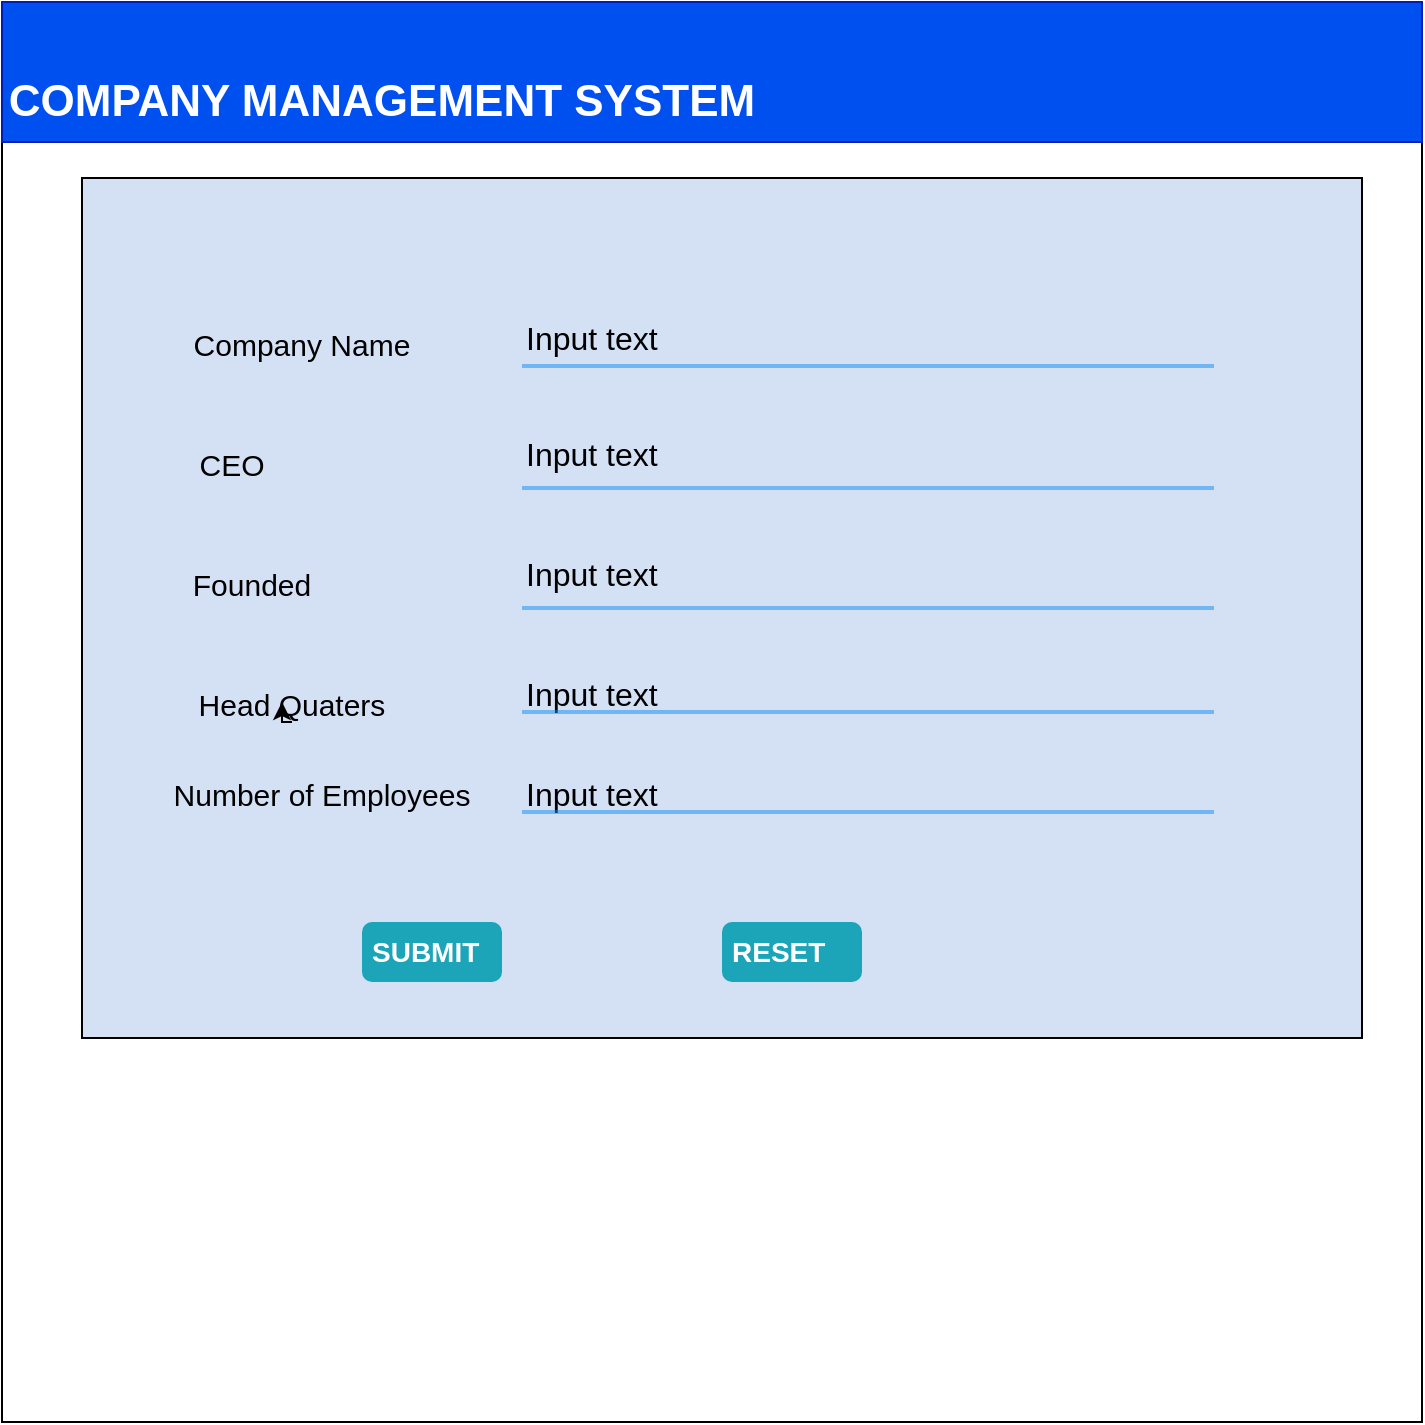 <mxfile version="16.5.6" type="github">
  <diagram id="xgklTtfRZ73jh45M1yFe" name="Page-1">
    <mxGraphModel dx="1038" dy="567" grid="1" gridSize="10" guides="1" tooltips="1" connect="1" arrows="1" fold="1" page="1" pageScale="1" pageWidth="850" pageHeight="1100" math="0" shadow="0">
      <root>
        <mxCell id="0" />
        <mxCell id="1" parent="0" />
        <mxCell id="a3G3dCAkB63PJOUpqbME-14" value="" style="whiteSpace=wrap;html=1;aspect=fixed;" vertex="1" parent="1">
          <mxGeometry x="40" y="40" width="710" height="710" as="geometry" />
        </mxCell>
        <mxCell id="a3G3dCAkB63PJOUpqbME-15" value="" style="rounded=0;whiteSpace=wrap;html=1;fillColor=#0050ef;strokeColor=#001DBC;fontColor=#ffffff;" vertex="1" parent="1">
          <mxGeometry x="40" y="40" width="710" height="70" as="geometry" />
        </mxCell>
        <mxCell id="a3G3dCAkB63PJOUpqbME-16" value="&lt;b&gt;&lt;font style=&quot;font-size: 22px&quot; color=&quot;#ffffff&quot;&gt;COMPANY MANAGEMENT SYSTEM&lt;/font&gt;&lt;/b&gt;" style="text;html=1;align=center;verticalAlign=middle;whiteSpace=wrap;rounded=0;" vertex="1" parent="1">
          <mxGeometry x="40" y="70" width="380" height="40" as="geometry" />
        </mxCell>
        <mxCell id="a3G3dCAkB63PJOUpqbME-19" value="" style="rounded=0;whiteSpace=wrap;html=1;fontSize=22;fontColor=#FFFFFF;fillColor=#D4E1F5;" vertex="1" parent="1">
          <mxGeometry x="80" y="128" width="640" height="430" as="geometry" />
        </mxCell>
        <mxCell id="a3G3dCAkB63PJOUpqbME-20" value="&lt;font color=&quot;#000000&quot; style=&quot;font-size: 15px&quot;&gt;Company Name&lt;/font&gt;" style="text;html=1;strokeColor=none;fillColor=none;align=center;verticalAlign=middle;whiteSpace=wrap;rounded=0;fontSize=22;fontColor=#FFFFFF;" vertex="1" parent="1">
          <mxGeometry x="120" y="200" width="140" height="20" as="geometry" />
        </mxCell>
        <mxCell id="a3G3dCAkB63PJOUpqbME-21" value="Input text" style="text;fontSize=16;verticalAlign=middle;strokeColor=none;fillColor=none;fontColor=#000000;" vertex="1" parent="1">
          <mxGeometry x="300" y="192" width="346" height="30" as="geometry" />
        </mxCell>
        <mxCell id="a3G3dCAkB63PJOUpqbME-22" value="" style="dashed=0;shape=line;strokeWidth=2;noLabel=1;strokeColor=#0C8CF2;opacity=50;fontSize=15;fontColor=#000000;fillColor=#D4E1F5;" vertex="1" parent="1">
          <mxGeometry x="300" y="217" width="346" height="10" as="geometry" />
        </mxCell>
        <mxCell id="a3G3dCAkB63PJOUpqbME-23" value="&lt;font color=&quot;#000000&quot; style=&quot;font-size: 15px&quot;&gt;CEO&lt;/font&gt;" style="text;html=1;strokeColor=none;fillColor=none;align=center;verticalAlign=middle;whiteSpace=wrap;rounded=0;fontSize=22;fontColor=#FFFFFF;" vertex="1" parent="1">
          <mxGeometry x="130" y="260" width="50" height="20" as="geometry" />
        </mxCell>
        <mxCell id="a3G3dCAkB63PJOUpqbME-24" value="Input text" style="text;fontSize=16;verticalAlign=middle;strokeColor=none;fillColor=none;fontColor=#000000;" vertex="1" parent="1">
          <mxGeometry x="300" y="250" width="346" height="30" as="geometry" />
        </mxCell>
        <mxCell id="a3G3dCAkB63PJOUpqbME-25" value="&lt;font color=&quot;#000000&quot; style=&quot;font-size: 15px&quot;&gt;Founded&lt;/font&gt;" style="text;html=1;strokeColor=none;fillColor=none;align=center;verticalAlign=middle;whiteSpace=wrap;rounded=0;fontSize=22;fontColor=#FFFFFF;" vertex="1" parent="1">
          <mxGeometry x="120" y="320" width="90" height="20" as="geometry" />
        </mxCell>
        <mxCell id="a3G3dCAkB63PJOUpqbME-26" value="Input text" style="text;fontSize=16;verticalAlign=middle;strokeColor=none;fillColor=none;fontColor=#000000;" vertex="1" parent="1">
          <mxGeometry x="300" y="310" width="346" height="30" as="geometry" />
        </mxCell>
        <mxCell id="a3G3dCAkB63PJOUpqbME-27" value="&lt;font color=&quot;#000000&quot; style=&quot;font-size: 15px&quot;&gt;Head Quaters&lt;/font&gt;" style="text;html=1;strokeColor=none;fillColor=none;align=center;verticalAlign=middle;whiteSpace=wrap;rounded=0;fontSize=22;fontColor=#FFFFFF;" vertex="1" parent="1">
          <mxGeometry x="130" y="380" width="110" height="20" as="geometry" />
        </mxCell>
        <mxCell id="a3G3dCAkB63PJOUpqbME-28" value="Input text" style="text;fontSize=16;verticalAlign=middle;strokeColor=none;fillColor=none;fontColor=#000000;" vertex="1" parent="1">
          <mxGeometry x="300" y="370" width="346" height="30" as="geometry" />
        </mxCell>
        <mxCell id="a3G3dCAkB63PJOUpqbME-29" value="&lt;font color=&quot;#000000&quot; style=&quot;font-size: 15px&quot;&gt;Number of Employees&lt;/font&gt;" style="text;html=1;strokeColor=none;fillColor=none;align=center;verticalAlign=middle;whiteSpace=wrap;rounded=0;fontSize=22;fontColor=#FFFFFF;" vertex="1" parent="1">
          <mxGeometry x="120" y="425" width="160" height="20" as="geometry" />
        </mxCell>
        <mxCell id="a3G3dCAkB63PJOUpqbME-30" value="Input text" style="text;fontSize=16;verticalAlign=middle;strokeColor=none;fillColor=none;fontColor=#000000;" vertex="1" parent="1">
          <mxGeometry x="300" y="420" width="346" height="30" as="geometry" />
        </mxCell>
        <mxCell id="a3G3dCAkB63PJOUpqbME-35" value="" style="dashed=0;shape=line;strokeWidth=2;noLabel=1;strokeColor=#0C8CF2;opacity=50;fontSize=15;fontColor=#000000;fillColor=#D4E1F5;" vertex="1" parent="1">
          <mxGeometry x="300" y="278" width="346" height="10" as="geometry" />
        </mxCell>
        <mxCell id="a3G3dCAkB63PJOUpqbME-36" value="" style="dashed=0;shape=line;strokeWidth=2;noLabel=1;strokeColor=#0C8CF2;opacity=50;fontSize=15;fontColor=#000000;fillColor=#D4E1F5;" vertex="1" parent="1">
          <mxGeometry x="300" y="338" width="346" height="10" as="geometry" />
        </mxCell>
        <mxCell id="a3G3dCAkB63PJOUpqbME-37" value="" style="dashed=0;shape=line;strokeWidth=2;noLabel=1;strokeColor=#0C8CF2;opacity=50;fontSize=15;fontColor=#000000;fillColor=#D4E1F5;" vertex="1" parent="1">
          <mxGeometry x="300" y="390" width="346" height="10" as="geometry" />
        </mxCell>
        <mxCell id="a3G3dCAkB63PJOUpqbME-38" value="" style="dashed=0;shape=line;strokeWidth=2;noLabel=1;strokeColor=#0C8CF2;opacity=50;fontSize=15;fontColor=#000000;fillColor=#D4E1F5;" vertex="1" parent="1">
          <mxGeometry x="300" y="440" width="346" height="10" as="geometry" />
        </mxCell>
        <mxCell id="a3G3dCAkB63PJOUpqbME-41" style="edgeStyle=orthogonalEdgeStyle;rounded=0;orthogonalLoop=1;jettySize=auto;html=1;exitX=0.5;exitY=1;exitDx=0;exitDy=0;fontSize=15;fontColor=#000000;" edge="1" parent="1" source="a3G3dCAkB63PJOUpqbME-27">
          <mxGeometry relative="1" as="geometry">
            <mxPoint x="180" y="390" as="targetPoint" />
          </mxGeometry>
        </mxCell>
        <mxCell id="a3G3dCAkB63PJOUpqbME-43" value="RESET" style="html=1;shadow=0;dashed=0;shape=mxgraph.bootstrap.rrect;rSize=5;strokeColor=none;strokeWidth=1;fillColor=#1CA5B8;fontColor=#FFFFFF;whiteSpace=wrap;align=left;verticalAlign=middle;spacingLeft=0;fontStyle=1;fontSize=14;spacing=5;" vertex="1" parent="1">
          <mxGeometry x="400" y="500" width="70" height="30" as="geometry" />
        </mxCell>
        <mxCell id="a3G3dCAkB63PJOUpqbME-44" value="SUBMIT" style="html=1;shadow=0;dashed=0;shape=mxgraph.bootstrap.rrect;rSize=5;strokeColor=none;strokeWidth=1;fillColor=#1CA5B8;fontColor=#FFFFFF;whiteSpace=wrap;align=left;verticalAlign=middle;spacingLeft=0;fontStyle=1;fontSize=14;spacing=5;" vertex="1" parent="1">
          <mxGeometry x="220" y="500" width="70" height="30" as="geometry" />
        </mxCell>
      </root>
    </mxGraphModel>
  </diagram>
</mxfile>
